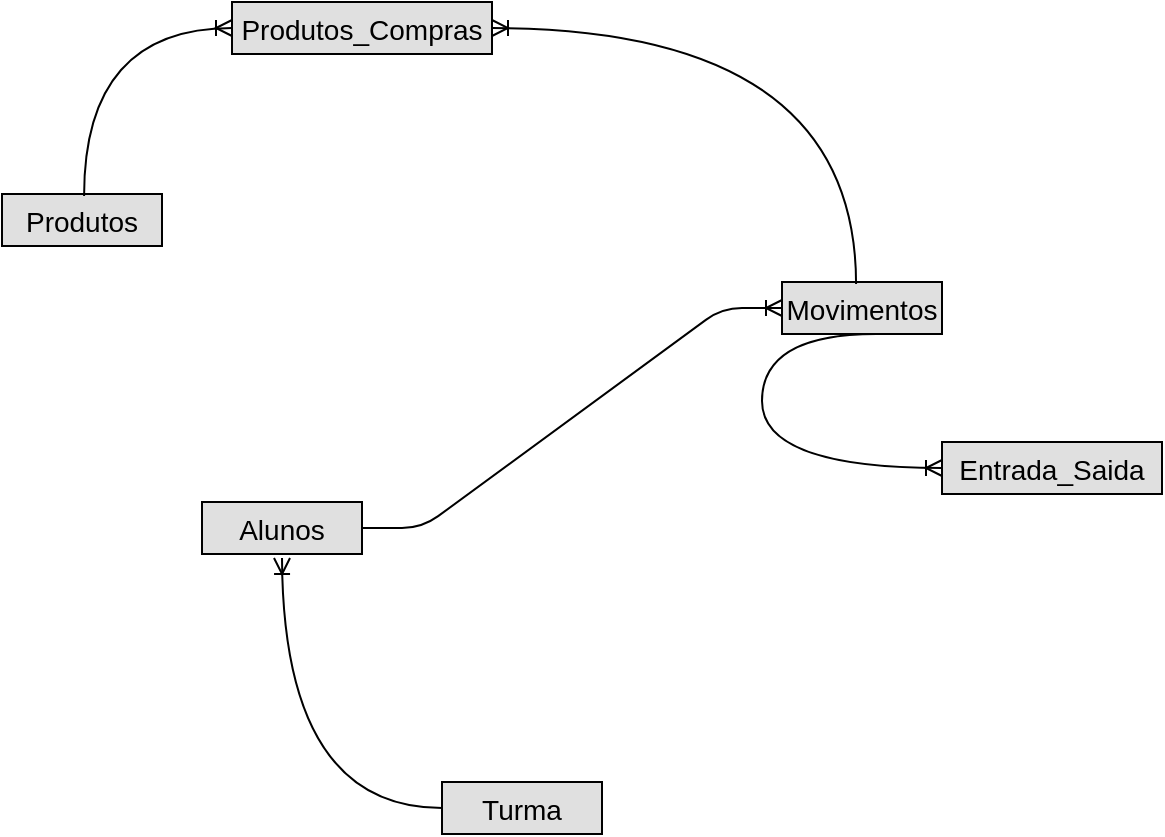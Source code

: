 <mxfile version="12.1.3" type="device" pages="1"><diagram id="arbzceA_V7uP1p8H9APM" name="Page-1"><mxGraphModel dx="1408" dy="803" grid="1" gridSize="10" guides="1" tooltips="1" connect="1" arrows="1" fold="1" page="1" pageScale="1" pageWidth="827" pageHeight="1169" math="0" shadow="0"><root><mxCell id="0"/><mxCell id="1" parent="0"/><mxCell id="nWrpzmWIp2Bzm9L974ei-2" value="Movimentos" style="text;align=center;verticalAlign=middle;spacingLeft=4;spacingRight=4;strokeColor=#000000;fillColor=#e0e0e0;rotatable=0;points=[[0,0.5],[1,0.5]];portConstraint=eastwest;fontSize=14;" parent="1" vertex="1"><mxGeometry x="420" y="170" width="80" height="26" as="geometry"/></mxCell><mxCell id="nWrpzmWIp2Bzm9L974ei-3" value="Alunos" style="text;align=center;verticalAlign=middle;spacingLeft=4;spacingRight=4;strokeColor=#000000;fillColor=#e0e0e0;rotatable=0;points=[[0,0.5],[1,0.5]];portConstraint=eastwest;fontSize=14;" parent="1" vertex="1"><mxGeometry x="130" y="280" width="80" height="26" as="geometry"/></mxCell><mxCell id="nWrpzmWIp2Bzm9L974ei-4" value="Entrada_Saida" style="text;align=center;verticalAlign=middle;spacingLeft=4;spacingRight=4;strokeColor=#000000;fillColor=#e0e0e0;rotatable=0;points=[[0,0.5],[1,0.5]];portConstraint=eastwest;fontSize=14;" parent="1" vertex="1"><mxGeometry x="500" y="250" width="110" height="26" as="geometry"/></mxCell><mxCell id="nWrpzmWIp2Bzm9L974ei-6" value="Produtos" style="text;align=center;verticalAlign=middle;spacingLeft=4;spacingRight=4;strokeColor=#000000;fillColor=#e0e0e0;rotatable=0;points=[[0,0.5],[1,0.5]];portConstraint=eastwest;fontSize=14;" parent="1" vertex="1"><mxGeometry x="30" y="126" width="80" height="26" as="geometry"/></mxCell><mxCell id="nWrpzmWIp2Bzm9L974ei-7" value="" style="edgeStyle=entityRelationEdgeStyle;fontSize=12;html=1;endArrow=ERoneToMany;exitX=1;exitY=0.5;exitDx=0;exitDy=0;entryX=0;entryY=0.5;entryDx=0;entryDy=0;" parent="1" source="nWrpzmWIp2Bzm9L974ei-3" target="nWrpzmWIp2Bzm9L974ei-2" edge="1"><mxGeometry width="100" height="100" relative="1" as="geometry"><mxPoint x="170" y="410" as="sourcePoint"/><mxPoint x="270" y="310" as="targetPoint"/></mxGeometry></mxCell><mxCell id="nWrpzmWIp2Bzm9L974ei-9" value="" style="edgeStyle=orthogonalEdgeStyle;fontSize=12;html=1;endArrow=ERoneToMany;entryX=0;entryY=0.5;entryDx=0;entryDy=0;curved=1;exitX=0.588;exitY=1;exitDx=0;exitDy=0;exitPerimeter=0;" parent="1" source="nWrpzmWIp2Bzm9L974ei-2" target="nWrpzmWIp2Bzm9L974ei-4" edge="1"><mxGeometry width="100" height="100" relative="1" as="geometry"><mxPoint x="457" y="198" as="sourcePoint"/><mxPoint x="470" y="330" as="targetPoint"/><Array as="points"><mxPoint x="410" y="196"/><mxPoint x="410" y="263"/></Array></mxGeometry></mxCell><mxCell id="nWrpzmWIp2Bzm9L974ei-14" value="Produtos_Compras" style="text;align=center;verticalAlign=middle;spacingLeft=4;spacingRight=4;strokeColor=#000000;fillColor=#e0e0e0;rotatable=0;points=[[0,0.5],[1,0.5]];portConstraint=eastwest;fontSize=14;" parent="1" vertex="1"><mxGeometry x="145" y="30" width="130" height="26" as="geometry"/></mxCell><mxCell id="nWrpzmWIp2Bzm9L974ei-15" value="" style="edgeStyle=orthogonalEdgeStyle;fontSize=12;html=1;endArrow=ERoneToMany;entryX=1;entryY=0.5;entryDx=0;entryDy=0;curved=1;exitX=0.463;exitY=0.038;exitDx=0;exitDy=0;exitPerimeter=0;" parent="1" source="nWrpzmWIp2Bzm9L974ei-2" target="nWrpzmWIp2Bzm9L974ei-14" edge="1"><mxGeometry width="100" height="100" relative="1" as="geometry"><mxPoint x="330" y="113" as="sourcePoint"/><mxPoint x="350" y="350" as="targetPoint"/></mxGeometry></mxCell><mxCell id="nWrpzmWIp2Bzm9L974ei-16" value="" style="edgeStyle=orthogonalEdgeStyle;fontSize=12;html=1;endArrow=ERoneToMany;curved=1;exitX=0.513;exitY=0.038;exitDx=0;exitDy=0;exitPerimeter=0;entryX=0;entryY=0.5;entryDx=0;entryDy=0;" parent="1" source="nWrpzmWIp2Bzm9L974ei-6" target="nWrpzmWIp2Bzm9L974ei-14" edge="1"><mxGeometry width="100" height="100" relative="1" as="geometry"><mxPoint x="140" y="230" as="sourcePoint"/><mxPoint x="170" y="90" as="targetPoint"/></mxGeometry></mxCell><mxCell id="iutgwHAioo1xJbeHXAKE-2" value="" style="edgeStyle=orthogonalEdgeStyle;fontSize=12;html=1;endArrow=ERoneToMany;curved=1;exitX=0;exitY=0.5;exitDx=0;exitDy=0;" parent="1" source="iutgwHAioo1xJbeHXAKE-3" edge="1"><mxGeometry width="100" height="100" relative="1" as="geometry"><mxPoint x="150" y="470" as="sourcePoint"/><mxPoint x="170" y="308" as="targetPoint"/></mxGeometry></mxCell><mxCell id="iutgwHAioo1xJbeHXAKE-3" value="Turma" style="text;align=center;verticalAlign=middle;spacingLeft=4;spacingRight=4;strokeColor=#000000;fillColor=#e0e0e0;rotatable=0;points=[[0,0.5],[1,0.5]];portConstraint=eastwest;fontSize=14;" parent="1" vertex="1"><mxGeometry x="250" y="420" width="80" height="26" as="geometry"/></mxCell></root></mxGraphModel></diagram></mxfile>